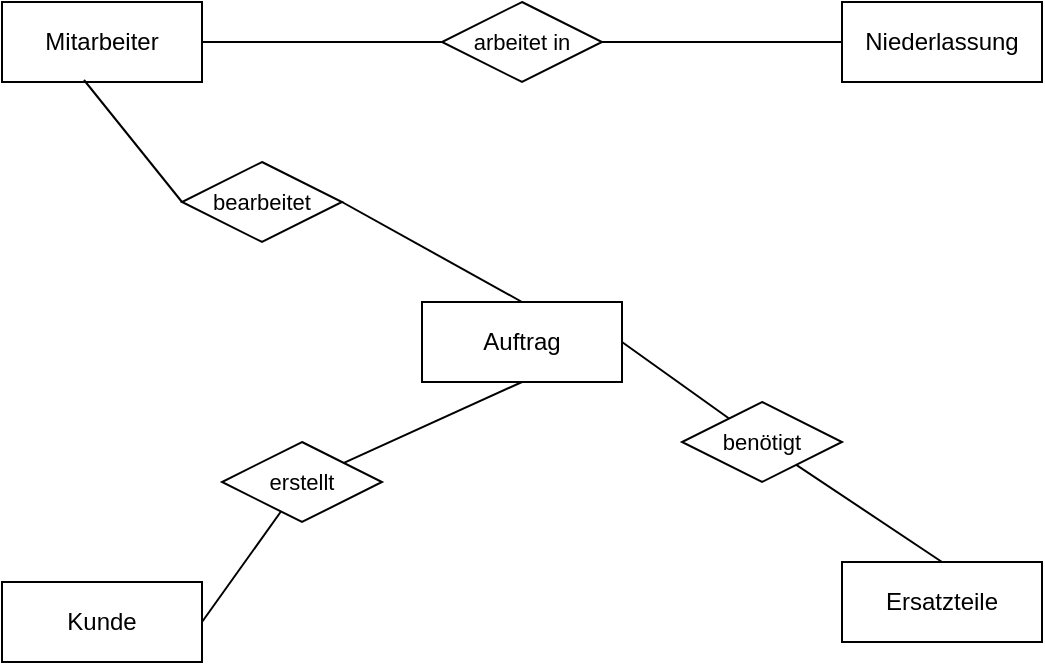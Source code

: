 <mxfile version="21.2.9" type="github">
  <diagram id="R2lEEEUBdFMjLlhIrx00" name="Page-1">
    <mxGraphModel dx="1434" dy="796" grid="1" gridSize="10" guides="1" tooltips="1" connect="1" arrows="1" fold="1" page="1" pageScale="1" pageWidth="850" pageHeight="1100" math="0" shadow="0" extFonts="Permanent Marker^https://fonts.googleapis.com/css?family=Permanent+Marker">
      <root>
        <mxCell id="0" />
        <mxCell id="1" parent="0" />
        <mxCell id="dAtiJo5f8ykKXd6IPC8P-2" value="Kunde" style="whiteSpace=wrap;html=1;align=center;" vertex="1" parent="1">
          <mxGeometry x="100" y="440" width="100" height="40" as="geometry" />
        </mxCell>
        <mxCell id="dAtiJo5f8ykKXd6IPC8P-3" value="Mitarbeiter" style="whiteSpace=wrap;html=1;align=center;" vertex="1" parent="1">
          <mxGeometry x="100" y="150" width="100" height="40" as="geometry" />
        </mxCell>
        <mxCell id="dAtiJo5f8ykKXd6IPC8P-19" style="edgeStyle=none;shape=connector;rounded=0;orthogonalLoop=1;jettySize=auto;html=1;exitX=0.5;exitY=0;exitDx=0;exitDy=0;entryX=1;entryY=0.5;entryDx=0;entryDy=0;labelBackgroundColor=default;strokeColor=default;fontFamily=Helvetica;fontSize=11;fontColor=default;endArrow=none;endFill=0;" edge="1" parent="1" source="dAtiJo5f8ykKXd6IPC8P-4" target="dAtiJo5f8ykKXd6IPC8P-12">
          <mxGeometry relative="1" as="geometry" />
        </mxCell>
        <mxCell id="dAtiJo5f8ykKXd6IPC8P-4" value="Auftrag" style="whiteSpace=wrap;html=1;align=center;" vertex="1" parent="1">
          <mxGeometry x="310" y="300" width="100" height="40" as="geometry" />
        </mxCell>
        <mxCell id="dAtiJo5f8ykKXd6IPC8P-7" value="Ersatzteile" style="whiteSpace=wrap;html=1;align=center;" vertex="1" parent="1">
          <mxGeometry x="520" y="430" width="100" height="40" as="geometry" />
        </mxCell>
        <mxCell id="dAtiJo5f8ykKXd6IPC8P-8" value="Niederlassung" style="whiteSpace=wrap;html=1;align=center;" vertex="1" parent="1">
          <mxGeometry x="520" y="150" width="100" height="40" as="geometry" />
        </mxCell>
        <mxCell id="dAtiJo5f8ykKXd6IPC8P-20" style="edgeStyle=none;shape=connector;rounded=0;orthogonalLoop=1;jettySize=auto;html=1;exitX=0;exitY=0.5;exitDx=0;exitDy=0;entryX=0.41;entryY=0.975;entryDx=0;entryDy=0;entryPerimeter=0;labelBackgroundColor=default;strokeColor=default;fontFamily=Helvetica;fontSize=11;fontColor=default;endArrow=none;endFill=0;" edge="1" parent="1" source="dAtiJo5f8ykKXd6IPC8P-12" target="dAtiJo5f8ykKXd6IPC8P-3">
          <mxGeometry relative="1" as="geometry" />
        </mxCell>
        <mxCell id="dAtiJo5f8ykKXd6IPC8P-12" value="bearbeitet" style="shape=rhombus;perimeter=rhombusPerimeter;whiteSpace=wrap;html=1;align=center;fontFamily=Helvetica;fontSize=11;fontColor=default;" vertex="1" parent="1">
          <mxGeometry x="190" y="230" width="80" height="40" as="geometry" />
        </mxCell>
        <mxCell id="dAtiJo5f8ykKXd6IPC8P-21" style="edgeStyle=none;shape=connector;rounded=0;orthogonalLoop=1;jettySize=auto;html=1;entryX=0.5;entryY=1;entryDx=0;entryDy=0;labelBackgroundColor=default;strokeColor=default;fontFamily=Helvetica;fontSize=11;fontColor=default;endArrow=none;endFill=0;" edge="1" parent="1" source="dAtiJo5f8ykKXd6IPC8P-14" target="dAtiJo5f8ykKXd6IPC8P-4">
          <mxGeometry relative="1" as="geometry" />
        </mxCell>
        <mxCell id="dAtiJo5f8ykKXd6IPC8P-23" style="edgeStyle=none;shape=connector;rounded=0;orthogonalLoop=1;jettySize=auto;html=1;entryX=1;entryY=0.5;entryDx=0;entryDy=0;labelBackgroundColor=default;strokeColor=default;fontFamily=Helvetica;fontSize=11;fontColor=default;endArrow=none;endFill=0;" edge="1" parent="1" source="dAtiJo5f8ykKXd6IPC8P-14" target="dAtiJo5f8ykKXd6IPC8P-2">
          <mxGeometry relative="1" as="geometry" />
        </mxCell>
        <mxCell id="dAtiJo5f8ykKXd6IPC8P-14" value="erstellt" style="shape=rhombus;perimeter=rhombusPerimeter;whiteSpace=wrap;html=1;align=center;fontFamily=Helvetica;fontSize=11;fontColor=default;" vertex="1" parent="1">
          <mxGeometry x="210" y="370" width="80" height="40" as="geometry" />
        </mxCell>
        <mxCell id="dAtiJo5f8ykKXd6IPC8P-27" style="edgeStyle=none;shape=connector;rounded=0;orthogonalLoop=1;jettySize=auto;html=1;entryX=0.5;entryY=0;entryDx=0;entryDy=0;labelBackgroundColor=default;strokeColor=default;fontFamily=Helvetica;fontSize=11;fontColor=default;endArrow=none;endFill=0;" edge="1" parent="1" source="dAtiJo5f8ykKXd6IPC8P-15" target="dAtiJo5f8ykKXd6IPC8P-7">
          <mxGeometry relative="1" as="geometry" />
        </mxCell>
        <mxCell id="dAtiJo5f8ykKXd6IPC8P-28" style="edgeStyle=none;shape=connector;rounded=0;orthogonalLoop=1;jettySize=auto;html=1;entryX=1;entryY=0.5;entryDx=0;entryDy=0;labelBackgroundColor=default;strokeColor=default;fontFamily=Helvetica;fontSize=11;fontColor=default;endArrow=none;endFill=0;" edge="1" parent="1" source="dAtiJo5f8ykKXd6IPC8P-15" target="dAtiJo5f8ykKXd6IPC8P-4">
          <mxGeometry relative="1" as="geometry" />
        </mxCell>
        <mxCell id="dAtiJo5f8ykKXd6IPC8P-15" value="benötigt" style="shape=rhombus;perimeter=rhombusPerimeter;whiteSpace=wrap;html=1;align=center;fontFamily=Helvetica;fontSize=11;fontColor=default;" vertex="1" parent="1">
          <mxGeometry x="440" y="350" width="80" height="40" as="geometry" />
        </mxCell>
        <mxCell id="dAtiJo5f8ykKXd6IPC8P-24" style="edgeStyle=none;shape=connector;rounded=0;orthogonalLoop=1;jettySize=auto;html=1;entryX=0;entryY=0.5;entryDx=0;entryDy=0;labelBackgroundColor=default;strokeColor=default;fontFamily=Helvetica;fontSize=11;fontColor=default;endArrow=none;endFill=0;" edge="1" parent="1" source="dAtiJo5f8ykKXd6IPC8P-16" target="dAtiJo5f8ykKXd6IPC8P-8">
          <mxGeometry relative="1" as="geometry" />
        </mxCell>
        <mxCell id="dAtiJo5f8ykKXd6IPC8P-25" style="edgeStyle=none;shape=connector;rounded=0;orthogonalLoop=1;jettySize=auto;html=1;entryX=1;entryY=0.5;entryDx=0;entryDy=0;labelBackgroundColor=default;strokeColor=default;fontFamily=Helvetica;fontSize=11;fontColor=default;endArrow=none;endFill=0;" edge="1" parent="1" source="dAtiJo5f8ykKXd6IPC8P-16" target="dAtiJo5f8ykKXd6IPC8P-3">
          <mxGeometry relative="1" as="geometry" />
        </mxCell>
        <mxCell id="dAtiJo5f8ykKXd6IPC8P-16" value="arbeitet in" style="shape=rhombus;perimeter=rhombusPerimeter;whiteSpace=wrap;html=1;align=center;fontFamily=Helvetica;fontSize=11;fontColor=default;" vertex="1" parent="1">
          <mxGeometry x="320" y="150" width="80" height="40" as="geometry" />
        </mxCell>
      </root>
    </mxGraphModel>
  </diagram>
</mxfile>
